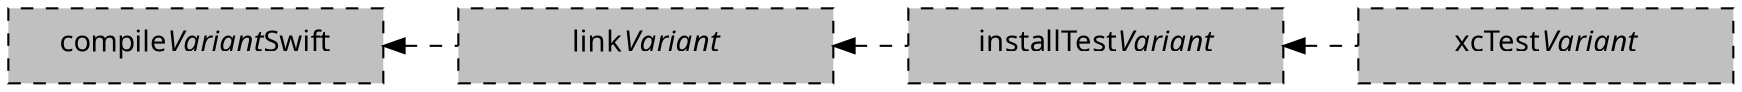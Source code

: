 // Copyright 2018 the original author or authors.
//
// Licensed under the Apache License, Version 2.0 (the "License");
// you may not use this file except in compliance with the License.
// You may obtain a copy of the License at
//
//      http://www.apache.org/licenses/LICENSE-2.0
//
// Unless required by applicable law or agreed to in writing, software
// distributed under the License is distributed on an "AS IS" BASIS,
// WITHOUT WARRANTIES OR CONDITIONS OF ANY KIND, either express or implied.
// See the License for the specific language governing permissions and
// limitations under the License.

// dot -Tpng subprojects/docs/src/docs/userguide/img/xctest-variant-task-graph.dot > subprojects/docs/src/docs/userguide/img/xctest-variant-task-graph.png
digraph xctestVariantTaskGraph {
  graph [ dpi = 100, fontname="Sans"];
  node [fontname = "Sans"];
  edge [fontname = "Sans"];
  node [shape=rectangle, fixedsize=true, width=2.5, height=0.5];
  node [style="dashed,filled", fillcolor=grey]
  rankdir=LR

  compileTestVariantSwift -> linkTestVariant -> installTestVariant -> xcTestVariant [dir=back, style=dashed]
  compileTestVariantSwift[label=<compile<i>Variant</i>Swift>]
  linkTestVariant[label=<link<i>Variant</i>>]
  installTestVariant[label=<installTest<i>Variant</i>>]
  xcTestVariant[label=<xcTest<i>Variant</i>>]
}